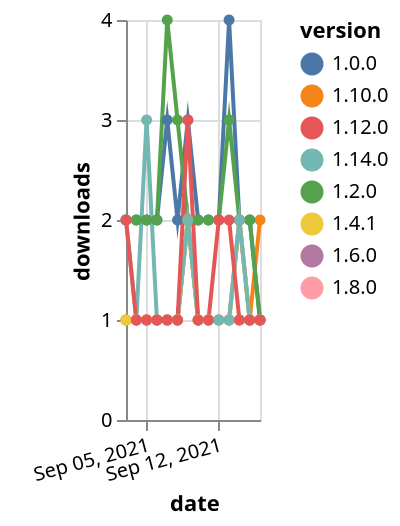 {"$schema": "https://vega.github.io/schema/vega-lite/v5.json", "description": "A simple bar chart with embedded data.", "data": {"values": [{"date": "2021-09-03", "total": 216, "delta": 1, "version": "1.6.0"}, {"date": "2021-09-04", "total": 217, "delta": 1, "version": "1.6.0"}, {"date": "2021-09-05", "total": 218, "delta": 1, "version": "1.6.0"}, {"date": "2021-09-06", "total": 219, "delta": 1, "version": "1.6.0"}, {"date": "2021-09-07", "total": 220, "delta": 1, "version": "1.6.0"}, {"date": "2021-09-08", "total": 221, "delta": 1, "version": "1.6.0"}, {"date": "2021-09-09", "total": 223, "delta": 2, "version": "1.6.0"}, {"date": "2021-09-10", "total": 224, "delta": 1, "version": "1.6.0"}, {"date": "2021-09-11", "total": 225, "delta": 1, "version": "1.6.0"}, {"date": "2021-09-12", "total": 226, "delta": 1, "version": "1.6.0"}, {"date": "2021-09-13", "total": 227, "delta": 1, "version": "1.6.0"}, {"date": "2021-09-14", "total": 229, "delta": 2, "version": "1.6.0"}, {"date": "2021-09-15", "total": 230, "delta": 1, "version": "1.6.0"}, {"date": "2021-09-16", "total": 231, "delta": 1, "version": "1.6.0"}, {"date": "2021-09-03", "total": 211, "delta": 1, "version": "1.8.0"}, {"date": "2021-09-04", "total": 212, "delta": 1, "version": "1.8.0"}, {"date": "2021-09-05", "total": 213, "delta": 1, "version": "1.8.0"}, {"date": "2021-09-06", "total": 214, "delta": 1, "version": "1.8.0"}, {"date": "2021-09-07", "total": 215, "delta": 1, "version": "1.8.0"}, {"date": "2021-09-08", "total": 216, "delta": 1, "version": "1.8.0"}, {"date": "2021-09-09", "total": 218, "delta": 2, "version": "1.8.0"}, {"date": "2021-09-10", "total": 219, "delta": 1, "version": "1.8.0"}, {"date": "2021-09-11", "total": 220, "delta": 1, "version": "1.8.0"}, {"date": "2021-09-12", "total": 221, "delta": 1, "version": "1.8.0"}, {"date": "2021-09-13", "total": 222, "delta": 1, "version": "1.8.0"}, {"date": "2021-09-14", "total": 224, "delta": 2, "version": "1.8.0"}, {"date": "2021-09-15", "total": 225, "delta": 1, "version": "1.8.0"}, {"date": "2021-09-16", "total": 226, "delta": 1, "version": "1.8.0"}, {"date": "2021-09-03", "total": 180, "delta": 1, "version": "1.10.0"}, {"date": "2021-09-04", "total": 181, "delta": 1, "version": "1.10.0"}, {"date": "2021-09-05", "total": 182, "delta": 1, "version": "1.10.0"}, {"date": "2021-09-06", "total": 183, "delta": 1, "version": "1.10.0"}, {"date": "2021-09-07", "total": 184, "delta": 1, "version": "1.10.0"}, {"date": "2021-09-08", "total": 185, "delta": 1, "version": "1.10.0"}, {"date": "2021-09-09", "total": 187, "delta": 2, "version": "1.10.0"}, {"date": "2021-09-10", "total": 188, "delta": 1, "version": "1.10.0"}, {"date": "2021-09-11", "total": 189, "delta": 1, "version": "1.10.0"}, {"date": "2021-09-12", "total": 190, "delta": 1, "version": "1.10.0"}, {"date": "2021-09-13", "total": 191, "delta": 1, "version": "1.10.0"}, {"date": "2021-09-14", "total": 192, "delta": 1, "version": "1.10.0"}, {"date": "2021-09-15", "total": 193, "delta": 1, "version": "1.10.0"}, {"date": "2021-09-16", "total": 195, "delta": 2, "version": "1.10.0"}, {"date": "2021-09-03", "total": 2364, "delta": 2, "version": "1.0.0"}, {"date": "2021-09-04", "total": 2366, "delta": 2, "version": "1.0.0"}, {"date": "2021-09-05", "total": 2368, "delta": 2, "version": "1.0.0"}, {"date": "2021-09-06", "total": 2370, "delta": 2, "version": "1.0.0"}, {"date": "2021-09-07", "total": 2373, "delta": 3, "version": "1.0.0"}, {"date": "2021-09-08", "total": 2375, "delta": 2, "version": "1.0.0"}, {"date": "2021-09-09", "total": 2378, "delta": 3, "version": "1.0.0"}, {"date": "2021-09-10", "total": 2380, "delta": 2, "version": "1.0.0"}, {"date": "2021-09-11", "total": 2382, "delta": 2, "version": "1.0.0"}, {"date": "2021-09-12", "total": 2384, "delta": 2, "version": "1.0.0"}, {"date": "2021-09-13", "total": 2388, "delta": 4, "version": "1.0.0"}, {"date": "2021-09-14", "total": 2390, "delta": 2, "version": "1.0.0"}, {"date": "2021-09-15", "total": 2392, "delta": 2, "version": "1.0.0"}, {"date": "2021-09-16", "total": 2393, "delta": 1, "version": "1.0.0"}, {"date": "2021-09-03", "total": 268, "delta": 1, "version": "1.4.1"}, {"date": "2021-09-04", "total": 269, "delta": 1, "version": "1.4.1"}, {"date": "2021-09-05", "total": 270, "delta": 1, "version": "1.4.1"}, {"date": "2021-09-06", "total": 271, "delta": 1, "version": "1.4.1"}, {"date": "2021-09-07", "total": 272, "delta": 1, "version": "1.4.1"}, {"date": "2021-09-08", "total": 273, "delta": 1, "version": "1.4.1"}, {"date": "2021-09-09", "total": 275, "delta": 2, "version": "1.4.1"}, {"date": "2021-09-10", "total": 276, "delta": 1, "version": "1.4.1"}, {"date": "2021-09-11", "total": 277, "delta": 1, "version": "1.4.1"}, {"date": "2021-09-12", "total": 278, "delta": 1, "version": "1.4.1"}, {"date": "2021-09-13", "total": 279, "delta": 1, "version": "1.4.1"}, {"date": "2021-09-14", "total": 281, "delta": 2, "version": "1.4.1"}, {"date": "2021-09-15", "total": 282, "delta": 1, "version": "1.4.1"}, {"date": "2021-09-16", "total": 283, "delta": 1, "version": "1.4.1"}, {"date": "2021-09-03", "total": 2505, "delta": 2, "version": "1.2.0"}, {"date": "2021-09-04", "total": 2507, "delta": 2, "version": "1.2.0"}, {"date": "2021-09-05", "total": 2509, "delta": 2, "version": "1.2.0"}, {"date": "2021-09-06", "total": 2511, "delta": 2, "version": "1.2.0"}, {"date": "2021-09-07", "total": 2515, "delta": 4, "version": "1.2.0"}, {"date": "2021-09-08", "total": 2518, "delta": 3, "version": "1.2.0"}, {"date": "2021-09-09", "total": 2520, "delta": 2, "version": "1.2.0"}, {"date": "2021-09-10", "total": 2522, "delta": 2, "version": "1.2.0"}, {"date": "2021-09-11", "total": 2524, "delta": 2, "version": "1.2.0"}, {"date": "2021-09-12", "total": 2526, "delta": 2, "version": "1.2.0"}, {"date": "2021-09-13", "total": 2529, "delta": 3, "version": "1.2.0"}, {"date": "2021-09-14", "total": 2531, "delta": 2, "version": "1.2.0"}, {"date": "2021-09-15", "total": 2533, "delta": 2, "version": "1.2.0"}, {"date": "2021-09-16", "total": 2534, "delta": 1, "version": "1.2.0"}, {"date": "2021-09-03", "total": 127, "delta": 2, "version": "1.14.0"}, {"date": "2021-09-04", "total": 128, "delta": 1, "version": "1.14.0"}, {"date": "2021-09-05", "total": 131, "delta": 3, "version": "1.14.0"}, {"date": "2021-09-06", "total": 132, "delta": 1, "version": "1.14.0"}, {"date": "2021-09-07", "total": 133, "delta": 1, "version": "1.14.0"}, {"date": "2021-09-08", "total": 134, "delta": 1, "version": "1.14.0"}, {"date": "2021-09-09", "total": 136, "delta": 2, "version": "1.14.0"}, {"date": "2021-09-10", "total": 137, "delta": 1, "version": "1.14.0"}, {"date": "2021-09-11", "total": 138, "delta": 1, "version": "1.14.0"}, {"date": "2021-09-12", "total": 139, "delta": 1, "version": "1.14.0"}, {"date": "2021-09-13", "total": 140, "delta": 1, "version": "1.14.0"}, {"date": "2021-09-14", "total": 142, "delta": 2, "version": "1.14.0"}, {"date": "2021-09-15", "total": 143, "delta": 1, "version": "1.14.0"}, {"date": "2021-09-16", "total": 144, "delta": 1, "version": "1.14.0"}, {"date": "2021-09-03", "total": 210, "delta": 2, "version": "1.12.0"}, {"date": "2021-09-04", "total": 211, "delta": 1, "version": "1.12.0"}, {"date": "2021-09-05", "total": 212, "delta": 1, "version": "1.12.0"}, {"date": "2021-09-06", "total": 213, "delta": 1, "version": "1.12.0"}, {"date": "2021-09-07", "total": 214, "delta": 1, "version": "1.12.0"}, {"date": "2021-09-08", "total": 215, "delta": 1, "version": "1.12.0"}, {"date": "2021-09-09", "total": 218, "delta": 3, "version": "1.12.0"}, {"date": "2021-09-10", "total": 219, "delta": 1, "version": "1.12.0"}, {"date": "2021-09-11", "total": 220, "delta": 1, "version": "1.12.0"}, {"date": "2021-09-12", "total": 222, "delta": 2, "version": "1.12.0"}, {"date": "2021-09-13", "total": 224, "delta": 2, "version": "1.12.0"}, {"date": "2021-09-14", "total": 225, "delta": 1, "version": "1.12.0"}, {"date": "2021-09-15", "total": 226, "delta": 1, "version": "1.12.0"}, {"date": "2021-09-16", "total": 227, "delta": 1, "version": "1.12.0"}]}, "width": "container", "mark": {"type": "line", "point": {"filled": true}}, "encoding": {"x": {"field": "date", "type": "temporal", "timeUnit": "yearmonthdate", "title": "date", "axis": {"labelAngle": -15}}, "y": {"field": "delta", "type": "quantitative", "title": "downloads"}, "color": {"field": "version", "type": "nominal"}, "tooltip": {"field": "delta"}}}